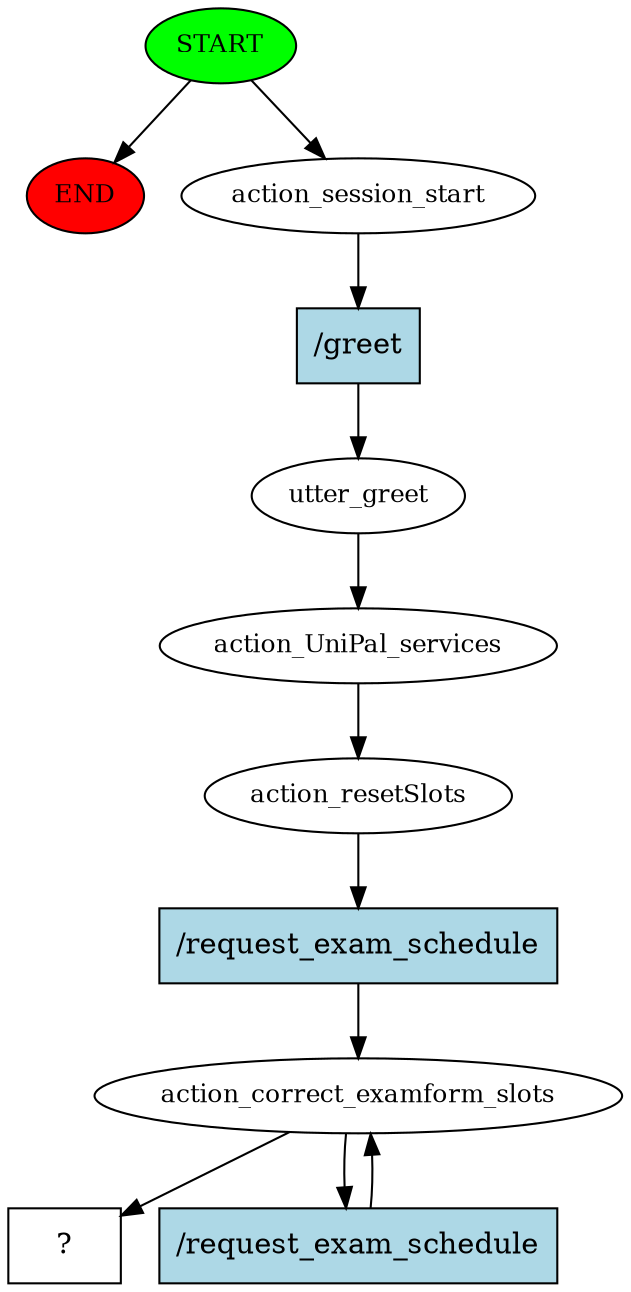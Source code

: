digraph  {
0 [class="start active", fillcolor=green, fontsize=12, label=START, style=filled];
"-1" [class=end, fillcolor=red, fontsize=12, label=END, style=filled];
1 [class=active, fontsize=12, label=action_session_start];
2 [class=active, fontsize=12, label=utter_greet];
3 [class=active, fontsize=12, label=action_UniPal_services];
4 [class=active, fontsize=12, label=action_resetSlots];
5 [class=active, fontsize=12, label=action_correct_examform_slots];
14 [class="intent dashed active", label="  ?  ", shape=rect];
15 [class="intent active", fillcolor=lightblue, label="/greet", shape=rect, style=filled];
16 [class="intent active", fillcolor=lightblue, label="/request_exam_schedule", shape=rect, style=filled];
17 [class="intent active", fillcolor=lightblue, label="/request_exam_schedule", shape=rect, style=filled];
0 -> "-1"  [class="", key=NONE, label=""];
0 -> 1  [class=active, key=NONE, label=""];
1 -> 15  [class=active, key=0];
2 -> 3  [class=active, key=NONE, label=""];
3 -> 4  [class=active, key=NONE, label=""];
4 -> 16  [class=active, key=0];
5 -> 14  [class=active, key=NONE, label=""];
5 -> 17  [class=active, key=0];
15 -> 2  [class=active, key=0];
16 -> 5  [class=active, key=0];
17 -> 5  [class=active, key=0];
}

